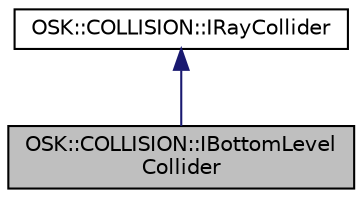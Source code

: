 digraph "OSK::COLLISION::IBottomLevelCollider"
{
 // LATEX_PDF_SIZE
  edge [fontname="Helvetica",fontsize="10",labelfontname="Helvetica",labelfontsize="10"];
  node [fontname="Helvetica",fontsize="10",shape=record];
  Node1 [label="OSK::COLLISION::IBottomLevel\lCollider",height=0.2,width=0.4,color="black", fillcolor="grey75", style="filled", fontcolor="black",tooltip="Representa un área de colisión no muy ajustada que permite descartar colisiones de una manera más ráp..."];
  Node2 -> Node1 [dir="back",color="midnightblue",fontsize="10",style="solid",fontname="Helvetica"];
  Node2 [label="OSK::COLLISION::IRayCollider",height=0.2,width=0.4,color="black", fillcolor="white", style="filled",URL="$class_o_s_k_1_1_c_o_l_l_i_s_i_o_n_1_1_i_ray_collider.html",tooltip="Interfaz para colliders que pueden interseccionar con un rayo."];
}
